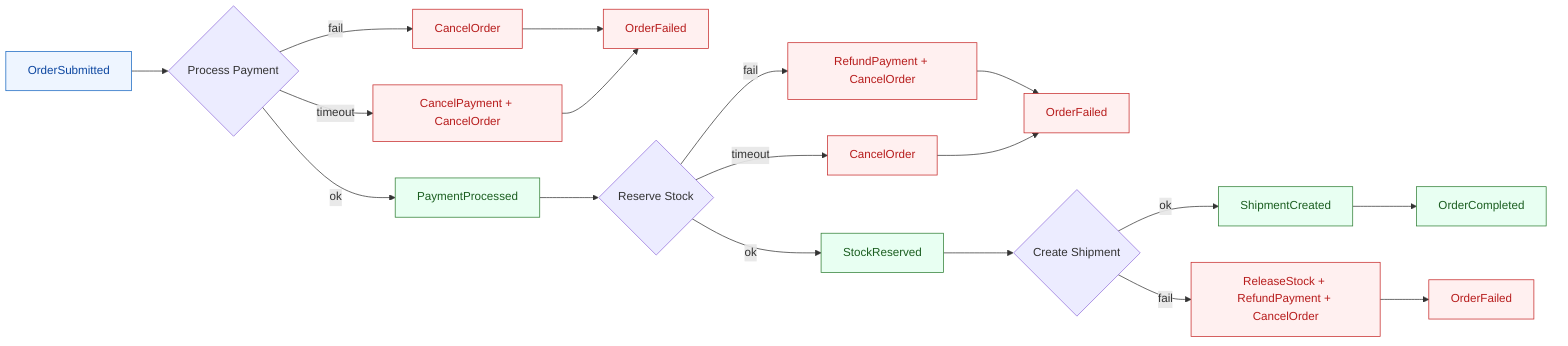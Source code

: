﻿flowchart LR
  classDef good fill:#e8fff2,stroke:#2e7d32,stroke-width:1px,color:#1b5e20
  classDef bad fill:#fff0f0,stroke:#c62828,stroke-width:1px,color:#b71c1c
  classDef step fill:#eef5ff,stroke:#1565c0,stroke-width:1px,color:#0d47a1

  A[OrderSubmitted]:::step --> B{Process Payment}
  B -- ok --> C[PaymentProcessed]:::good
  B -- fail --> X1[CancelOrder]:::bad --> XF[OrderFailed]:::bad
  B -- timeout --> X2[CancelPayment + CancelOrder]:::bad --> XF

  C --> D{Reserve Stock}
  D -- ok --> E[StockReserved]:::good
  D -- fail --> Y1[RefundPayment + CancelOrder]:::bad --> YF[OrderFailed]:::bad
  D -- timeout --> Y2[CancelOrder]:::bad --> YF

  E --> F{Create Shipment}
  F -- ok --> G[ShipmentCreated]:::good --> H[OrderCompleted]:::good
  F -- fail --> Z1[ReleaseStock + RefundPayment + CancelOrder]:::bad --> ZF[OrderFailed]:::bad